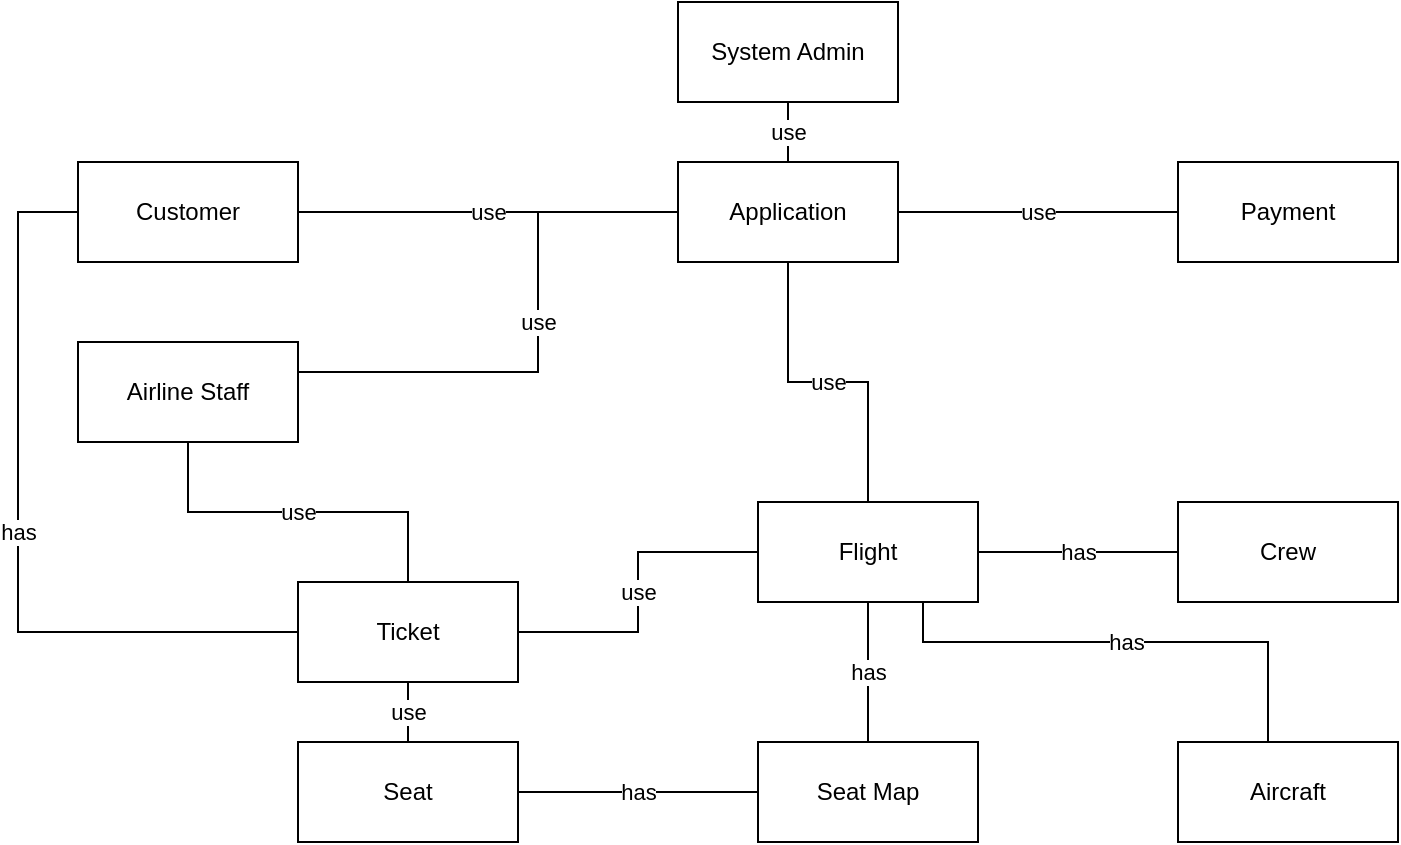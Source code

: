 <mxfile version="22.1.2" type="device">
  <diagram id="C5RBs43oDa-KdzZeNtuy" name="Page-1">
    <mxGraphModel dx="1198" dy="1214" grid="1" gridSize="10" guides="1" tooltips="1" connect="1" arrows="1" fold="1" page="1" pageScale="1" pageWidth="827" pageHeight="1169" math="0" shadow="0">
      <root>
        <mxCell id="WIyWlLk6GJQsqaUBKTNV-0" />
        <mxCell id="WIyWlLk6GJQsqaUBKTNV-1" parent="WIyWlLk6GJQsqaUBKTNV-0" />
        <mxCell id="Pdbw0K7siXZ0T7u5a8OT-12" value="use" style="edgeStyle=orthogonalEdgeStyle;rounded=0;orthogonalLoop=1;jettySize=auto;html=1;exitX=1;exitY=0.5;exitDx=0;exitDy=0;entryX=0;entryY=0.5;entryDx=0;entryDy=0;endArrow=none;endFill=0;" parent="WIyWlLk6GJQsqaUBKTNV-1" source="Pdbw0K7siXZ0T7u5a8OT-0" target="Pdbw0K7siXZ0T7u5a8OT-8" edge="1">
          <mxGeometry relative="1" as="geometry">
            <Array as="points">
              <mxPoint x="1070" y="325" />
              <mxPoint x="1070" y="325" />
            </Array>
          </mxGeometry>
        </mxCell>
        <mxCell id="Pdbw0K7siXZ0T7u5a8OT-27" value="has" style="edgeStyle=orthogonalEdgeStyle;rounded=0;orthogonalLoop=1;jettySize=auto;html=1;entryX=0;entryY=0.5;entryDx=0;entryDy=0;endArrow=none;endFill=0;" parent="WIyWlLk6GJQsqaUBKTNV-1" source="Pdbw0K7siXZ0T7u5a8OT-0" target="Pdbw0K7siXZ0T7u5a8OT-4" edge="1">
          <mxGeometry relative="1" as="geometry">
            <Array as="points">
              <mxPoint x="890" y="325" />
              <mxPoint x="890" y="535" />
            </Array>
          </mxGeometry>
        </mxCell>
        <mxCell id="Pdbw0K7siXZ0T7u5a8OT-0" value="Customer" style="html=1;whiteSpace=wrap;" parent="WIyWlLk6GJQsqaUBKTNV-1" vertex="1">
          <mxGeometry x="920" y="300" width="110" height="50" as="geometry" />
        </mxCell>
        <mxCell id="Pdbw0K7siXZ0T7u5a8OT-1" value="Payment" style="html=1;whiteSpace=wrap;" parent="WIyWlLk6GJQsqaUBKTNV-1" vertex="1">
          <mxGeometry x="1470" y="300" width="110" height="50" as="geometry" />
        </mxCell>
        <mxCell id="Pdbw0K7siXZ0T7u5a8OT-20" value="use" style="edgeStyle=orthogonalEdgeStyle;rounded=0;orthogonalLoop=1;jettySize=auto;html=1;endArrow=none;endFill=0;" parent="WIyWlLk6GJQsqaUBKTNV-1" source="Pdbw0K7siXZ0T7u5a8OT-2" target="Pdbw0K7siXZ0T7u5a8OT-4" edge="1">
          <mxGeometry relative="1" as="geometry" />
        </mxCell>
        <mxCell id="Pdbw0K7siXZ0T7u5a8OT-21" value="has" style="edgeStyle=orthogonalEdgeStyle;rounded=0;orthogonalLoop=1;jettySize=auto;html=1;endArrow=none;endFill=0;" parent="WIyWlLk6GJQsqaUBKTNV-1" source="Pdbw0K7siXZ0T7u5a8OT-2" target="Pdbw0K7siXZ0T7u5a8OT-3" edge="1">
          <mxGeometry relative="1" as="geometry" />
        </mxCell>
        <mxCell id="Pdbw0K7siXZ0T7u5a8OT-2" value="Seat" style="html=1;whiteSpace=wrap;" parent="WIyWlLk6GJQsqaUBKTNV-1" vertex="1">
          <mxGeometry x="1030" y="590" width="110" height="50" as="geometry" />
        </mxCell>
        <mxCell id="Pdbw0K7siXZ0T7u5a8OT-16" value="has" style="edgeStyle=orthogonalEdgeStyle;rounded=0;orthogonalLoop=1;jettySize=auto;html=1;entryX=0.5;entryY=1;entryDx=0;entryDy=0;endArrow=none;endFill=0;" parent="WIyWlLk6GJQsqaUBKTNV-1" source="Pdbw0K7siXZ0T7u5a8OT-3" target="Pdbw0K7siXZ0T7u5a8OT-7" edge="1">
          <mxGeometry relative="1" as="geometry" />
        </mxCell>
        <mxCell id="Pdbw0K7siXZ0T7u5a8OT-3" value="Seat Map" style="html=1;whiteSpace=wrap;" parent="WIyWlLk6GJQsqaUBKTNV-1" vertex="1">
          <mxGeometry x="1260" y="590" width="110" height="50" as="geometry" />
        </mxCell>
        <mxCell id="Pdbw0K7siXZ0T7u5a8OT-19" value="use" style="edgeStyle=orthogonalEdgeStyle;rounded=0;orthogonalLoop=1;jettySize=auto;html=1;entryX=0;entryY=0.5;entryDx=0;entryDy=0;endArrow=none;endFill=0;" parent="WIyWlLk6GJQsqaUBKTNV-1" source="Pdbw0K7siXZ0T7u5a8OT-4" target="Pdbw0K7siXZ0T7u5a8OT-7" edge="1">
          <mxGeometry relative="1" as="geometry">
            <mxPoint as="offset" />
          </mxGeometry>
        </mxCell>
        <mxCell id="Pdbw0K7siXZ0T7u5a8OT-4" value="Ticket" style="html=1;whiteSpace=wrap;" parent="WIyWlLk6GJQsqaUBKTNV-1" vertex="1">
          <mxGeometry x="1030" y="510" width="110" height="50" as="geometry" />
        </mxCell>
        <mxCell id="Pdbw0K7siXZ0T7u5a8OT-18" value="has" style="edgeStyle=orthogonalEdgeStyle;rounded=0;orthogonalLoop=1;jettySize=auto;html=1;entryX=0.75;entryY=1;entryDx=0;entryDy=0;endArrow=none;endFill=0;" parent="WIyWlLk6GJQsqaUBKTNV-1" source="Pdbw0K7siXZ0T7u5a8OT-5" target="Pdbw0K7siXZ0T7u5a8OT-7" edge="1">
          <mxGeometry relative="1" as="geometry">
            <Array as="points">
              <mxPoint x="1515" y="540" />
              <mxPoint x="1343" y="540" />
            </Array>
          </mxGeometry>
        </mxCell>
        <mxCell id="Pdbw0K7siXZ0T7u5a8OT-5" value="Aircraft" style="html=1;whiteSpace=wrap;" parent="WIyWlLk6GJQsqaUBKTNV-1" vertex="1">
          <mxGeometry x="1470" y="590" width="110" height="50" as="geometry" />
        </mxCell>
        <mxCell id="Pdbw0K7siXZ0T7u5a8OT-17" value="has" style="edgeStyle=orthogonalEdgeStyle;rounded=0;orthogonalLoop=1;jettySize=auto;html=1;entryX=1;entryY=0.5;entryDx=0;entryDy=0;endArrow=none;endFill=0;" parent="WIyWlLk6GJQsqaUBKTNV-1" source="Pdbw0K7siXZ0T7u5a8OT-6" target="Pdbw0K7siXZ0T7u5a8OT-7" edge="1">
          <mxGeometry relative="1" as="geometry" />
        </mxCell>
        <mxCell id="Pdbw0K7siXZ0T7u5a8OT-6" value="Crew" style="html=1;whiteSpace=wrap;" parent="WIyWlLk6GJQsqaUBKTNV-1" vertex="1">
          <mxGeometry x="1470" y="470" width="110" height="50" as="geometry" />
        </mxCell>
        <mxCell id="Pdbw0K7siXZ0T7u5a8OT-7" value="Flight" style="html=1;whiteSpace=wrap;" parent="WIyWlLk6GJQsqaUBKTNV-1" vertex="1">
          <mxGeometry x="1260" y="470" width="110" height="50" as="geometry" />
        </mxCell>
        <mxCell id="Pdbw0K7siXZ0T7u5a8OT-14" value="use" style="edgeStyle=orthogonalEdgeStyle;rounded=0;orthogonalLoop=1;jettySize=auto;html=1;entryX=0;entryY=0.5;entryDx=0;entryDy=0;endArrow=none;endFill=0;" parent="WIyWlLk6GJQsqaUBKTNV-1" source="Pdbw0K7siXZ0T7u5a8OT-8" target="Pdbw0K7siXZ0T7u5a8OT-1" edge="1">
          <mxGeometry relative="1" as="geometry" />
        </mxCell>
        <mxCell id="Pdbw0K7siXZ0T7u5a8OT-15" value="use" style="edgeStyle=orthogonalEdgeStyle;rounded=0;orthogonalLoop=1;jettySize=auto;html=1;endArrow=none;endFill=0;" parent="WIyWlLk6GJQsqaUBKTNV-1" source="Pdbw0K7siXZ0T7u5a8OT-8" target="Pdbw0K7siXZ0T7u5a8OT-7" edge="1">
          <mxGeometry relative="1" as="geometry" />
        </mxCell>
        <mxCell id="Pdbw0K7siXZ0T7u5a8OT-8" value="Application" style="html=1;whiteSpace=wrap;" parent="WIyWlLk6GJQsqaUBKTNV-1" vertex="1">
          <mxGeometry x="1220" y="300" width="110" height="50" as="geometry" />
        </mxCell>
        <mxCell id="Pdbw0K7siXZ0T7u5a8OT-13" value="use" style="edgeStyle=orthogonalEdgeStyle;rounded=0;orthogonalLoop=1;jettySize=auto;html=1;entryX=0;entryY=0.5;entryDx=0;entryDy=0;exitX=1;exitY=0.5;exitDx=0;exitDy=0;endArrow=none;endFill=0;" parent="WIyWlLk6GJQsqaUBKTNV-1" source="Pdbw0K7siXZ0T7u5a8OT-9" target="Pdbw0K7siXZ0T7u5a8OT-8" edge="1">
          <mxGeometry x="0.107" relative="1" as="geometry">
            <Array as="points">
              <mxPoint x="1150" y="405" />
              <mxPoint x="1150" y="325" />
            </Array>
            <mxPoint as="offset" />
          </mxGeometry>
        </mxCell>
        <mxCell id="Pdbw0K7siXZ0T7u5a8OT-28" value="use" style="edgeStyle=orthogonalEdgeStyle;rounded=0;orthogonalLoop=1;jettySize=auto;html=1;endArrow=none;endFill=0;" parent="WIyWlLk6GJQsqaUBKTNV-1" source="Pdbw0K7siXZ0T7u5a8OT-9" target="Pdbw0K7siXZ0T7u5a8OT-4" edge="1">
          <mxGeometry relative="1" as="geometry" />
        </mxCell>
        <mxCell id="Pdbw0K7siXZ0T7u5a8OT-9" value="Airline Staff" style="html=1;whiteSpace=wrap;" parent="WIyWlLk6GJQsqaUBKTNV-1" vertex="1">
          <mxGeometry x="920" y="390" width="110" height="50" as="geometry" />
        </mxCell>
        <mxCell id="Pdbw0K7siXZ0T7u5a8OT-11" value="use" style="edgeStyle=orthogonalEdgeStyle;rounded=0;orthogonalLoop=1;jettySize=auto;html=1;entryX=0.5;entryY=0;entryDx=0;entryDy=0;endArrow=none;endFill=0;" parent="WIyWlLk6GJQsqaUBKTNV-1" source="Pdbw0K7siXZ0T7u5a8OT-10" target="Pdbw0K7siXZ0T7u5a8OT-8" edge="1">
          <mxGeometry relative="1" as="geometry">
            <Array as="points">
              <mxPoint x="1275" y="290" />
              <mxPoint x="1275" y="290" />
            </Array>
          </mxGeometry>
        </mxCell>
        <mxCell id="Pdbw0K7siXZ0T7u5a8OT-10" value="System Admin" style="html=1;whiteSpace=wrap;" parent="WIyWlLk6GJQsqaUBKTNV-1" vertex="1">
          <mxGeometry x="1220" y="220" width="110" height="50" as="geometry" />
        </mxCell>
      </root>
    </mxGraphModel>
  </diagram>
</mxfile>
